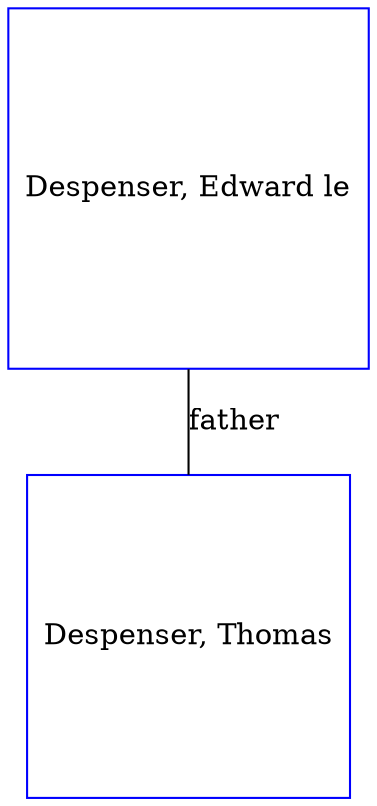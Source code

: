 digraph D {
    edge [dir=none];    node [shape=box];    "017040"   [label="Despenser, Thomas", shape=box, regular=1, color="blue"] ;
"017041"   [label="Despenser, Edward le", shape=box, regular=1, color="blue"] ;
017041->017040 [label="father",arrowsize=0.0]; 
}